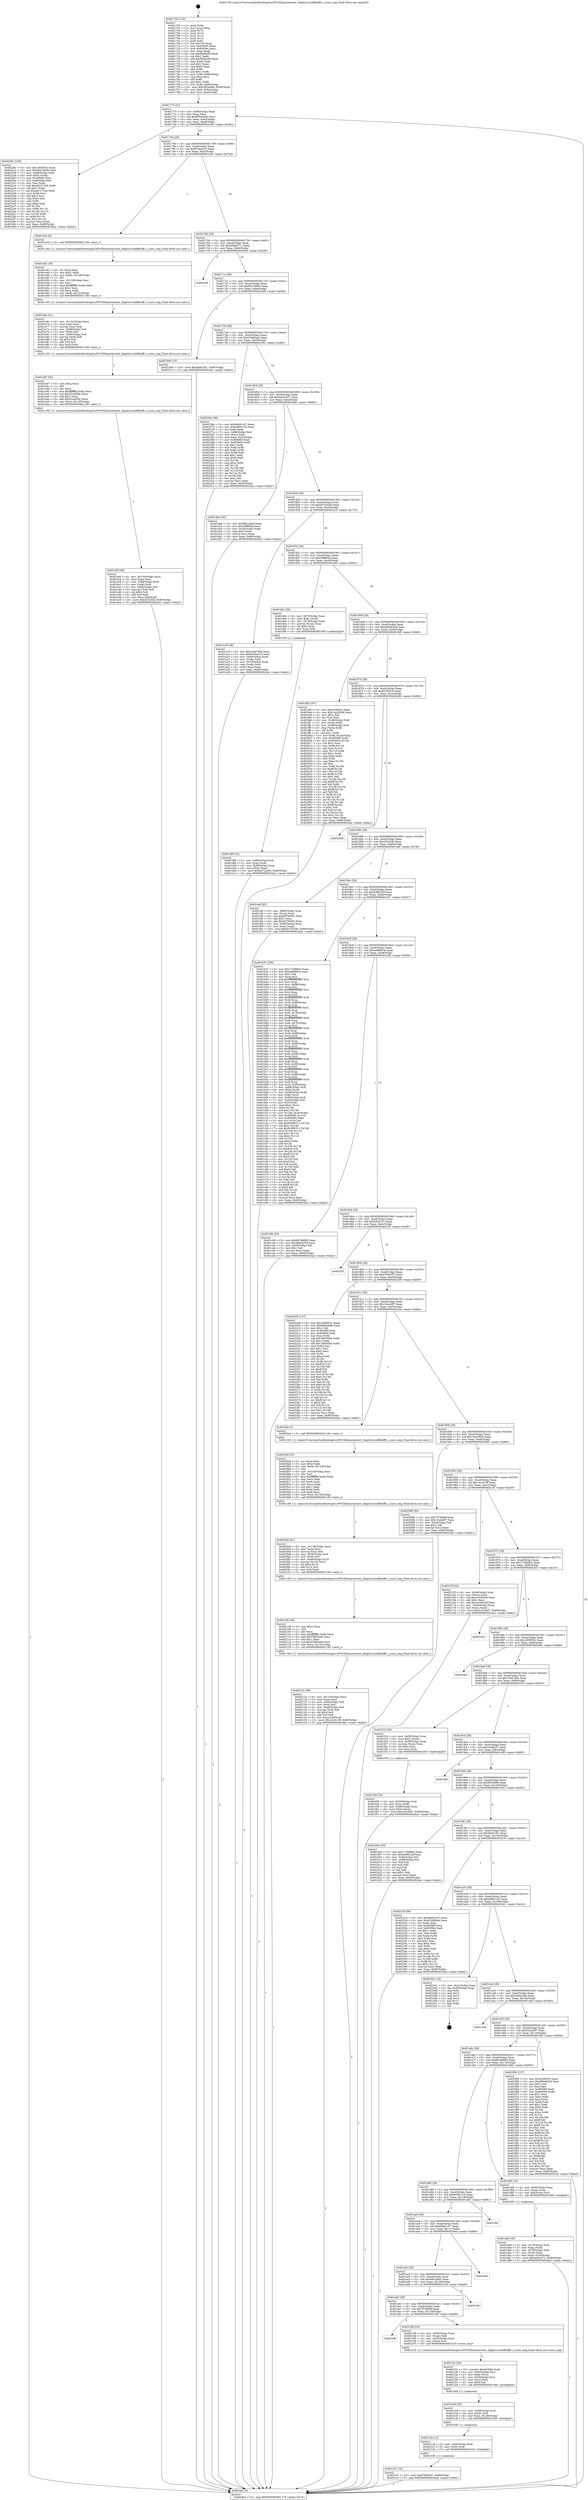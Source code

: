digraph "0x401700" {
  label = "0x401700 (/mnt/c/Users/mathe/Desktop/tcc/POCII/binaries/extr_libgit2srcxdiffxdiffi.c_score_cmp_Final-ollvm.out::main(0))"
  labelloc = "t"
  node[shape=record]

  Entry [label="",width=0.3,height=0.3,shape=circle,fillcolor=black,style=filled]
  "0x401774" [label="{
     0x401774 [32]\l
     | [instrs]\l
     &nbsp;&nbsp;0x401774 \<+6\>: mov -0x90(%rbp),%eax\l
     &nbsp;&nbsp;0x40177a \<+2\>: mov %eax,%ecx\l
     &nbsp;&nbsp;0x40177c \<+6\>: sub $0x809a5b8e,%ecx\l
     &nbsp;&nbsp;0x401782 \<+6\>: mov %eax,-0xa4(%rbp)\l
     &nbsp;&nbsp;0x401788 \<+6\>: mov %ecx,-0xa8(%rbp)\l
     &nbsp;&nbsp;0x40178e \<+6\>: je 000000000040229c \<main+0xb9c\>\l
  }"]
  "0x40229c" [label="{
     0x40229c [109]\l
     | [instrs]\l
     &nbsp;&nbsp;0x40229c \<+5\>: mov $0x185f052c,%eax\l
     &nbsp;&nbsp;0x4022a1 \<+5\>: mov $0xb0e7d406,%ecx\l
     &nbsp;&nbsp;0x4022a6 \<+7\>: mov -0x88(%rbp),%rdx\l
     &nbsp;&nbsp;0x4022ad \<+6\>: movl $0x0,(%rdx)\l
     &nbsp;&nbsp;0x4022b3 \<+7\>: mov 0x405060,%esi\l
     &nbsp;&nbsp;0x4022ba \<+7\>: mov 0x405064,%edi\l
     &nbsp;&nbsp;0x4022c1 \<+3\>: mov %esi,%r8d\l
     &nbsp;&nbsp;0x4022c4 \<+7\>: add $0xa9127236,%r8d\l
     &nbsp;&nbsp;0x4022cb \<+4\>: sub $0x1,%r8d\l
     &nbsp;&nbsp;0x4022cf \<+7\>: sub $0xa9127236,%r8d\l
     &nbsp;&nbsp;0x4022d6 \<+4\>: imul %r8d,%esi\l
     &nbsp;&nbsp;0x4022da \<+3\>: and $0x1,%esi\l
     &nbsp;&nbsp;0x4022dd \<+3\>: cmp $0x0,%esi\l
     &nbsp;&nbsp;0x4022e0 \<+4\>: sete %r9b\l
     &nbsp;&nbsp;0x4022e4 \<+3\>: cmp $0xa,%edi\l
     &nbsp;&nbsp;0x4022e7 \<+4\>: setl %r10b\l
     &nbsp;&nbsp;0x4022eb \<+3\>: mov %r9b,%r11b\l
     &nbsp;&nbsp;0x4022ee \<+3\>: and %r10b,%r11b\l
     &nbsp;&nbsp;0x4022f1 \<+3\>: xor %r10b,%r9b\l
     &nbsp;&nbsp;0x4022f4 \<+3\>: or %r9b,%r11b\l
     &nbsp;&nbsp;0x4022f7 \<+4\>: test $0x1,%r11b\l
     &nbsp;&nbsp;0x4022fb \<+3\>: cmovne %ecx,%eax\l
     &nbsp;&nbsp;0x4022fe \<+6\>: mov %eax,-0x90(%rbp)\l
     &nbsp;&nbsp;0x402304 \<+5\>: jmp 00000000004024a2 \<main+0xda2\>\l
  }"]
  "0x401794" [label="{
     0x401794 [28]\l
     | [instrs]\l
     &nbsp;&nbsp;0x401794 \<+5\>: jmp 0000000000401799 \<main+0x99\>\l
     &nbsp;&nbsp;0x401799 \<+6\>: mov -0xa4(%rbp),%eax\l
     &nbsp;&nbsp;0x40179f \<+5\>: sub $0x91bba215,%eax\l
     &nbsp;&nbsp;0x4017a4 \<+6\>: mov %eax,-0xac(%rbp)\l
     &nbsp;&nbsp;0x4017aa \<+6\>: je 0000000000401e3d \<main+0x73d\>\l
  }"]
  Exit [label="",width=0.3,height=0.3,shape=circle,fillcolor=black,style=filled,peripheries=2]
  "0x401e3d" [label="{
     0x401e3d [5]\l
     | [instrs]\l
     &nbsp;&nbsp;0x401e3d \<+5\>: call 0000000000401160 \<next_i\>\l
     | [calls]\l
     &nbsp;&nbsp;0x401160 \{1\} (/mnt/c/Users/mathe/Desktop/tcc/POCII/binaries/extr_libgit2srcxdiffxdiffi.c_score_cmp_Final-ollvm.out::next_i)\l
  }"]
  "0x4017b0" [label="{
     0x4017b0 [28]\l
     | [instrs]\l
     &nbsp;&nbsp;0x4017b0 \<+5\>: jmp 00000000004017b5 \<main+0xb5\>\l
     &nbsp;&nbsp;0x4017b5 \<+6\>: mov -0xa4(%rbp),%eax\l
     &nbsp;&nbsp;0x4017bb \<+5\>: sub $0xb08a8771,%eax\l
     &nbsp;&nbsp;0x4017c0 \<+6\>: mov %eax,-0xb0(%rbp)\l
     &nbsp;&nbsp;0x4017c6 \<+6\>: je 0000000000402428 \<main+0xd28\>\l
  }"]
  "0x4021d7" [label="{
     0x4021d7 [15]\l
     | [instrs]\l
     &nbsp;&nbsp;0x4021d7 \<+10\>: movl $0xf768c007,-0x90(%rbp)\l
     &nbsp;&nbsp;0x4021e1 \<+5\>: jmp 00000000004024a2 \<main+0xda2\>\l
  }"]
  "0x402428" [label="{
     0x402428\l
  }", style=dashed]
  "0x4017cc" [label="{
     0x4017cc [28]\l
     | [instrs]\l
     &nbsp;&nbsp;0x4017cc \<+5\>: jmp 00000000004017d1 \<main+0xd1\>\l
     &nbsp;&nbsp;0x4017d1 \<+6\>: mov -0xa4(%rbp),%eax\l
     &nbsp;&nbsp;0x4017d7 \<+5\>: sub $0xb0e7d406,%eax\l
     &nbsp;&nbsp;0x4017dc \<+6\>: mov %eax,-0xb4(%rbp)\l
     &nbsp;&nbsp;0x4017e2 \<+6\>: je 0000000000402309 \<main+0xc09\>\l
  }"]
  "0x4021cb" [label="{
     0x4021cb [12]\l
     | [instrs]\l
     &nbsp;&nbsp;0x4021cb \<+4\>: mov -0x50(%rbp),%rdi\l
     &nbsp;&nbsp;0x4021cf \<+3\>: mov (%rdi),%rdi\l
     &nbsp;&nbsp;0x4021d2 \<+5\>: call 0000000000401030 \<free@plt\>\l
     | [calls]\l
     &nbsp;&nbsp;0x401030 \{1\} (unknown)\l
  }"]
  "0x402309" [label="{
     0x402309 [15]\l
     | [instrs]\l
     &nbsp;&nbsp;0x402309 \<+10\>: movl $0x40a61f51,-0x90(%rbp)\l
     &nbsp;&nbsp;0x402313 \<+5\>: jmp 00000000004024a2 \<main+0xda2\>\l
  }"]
  "0x4017e8" [label="{
     0x4017e8 [28]\l
     | [instrs]\l
     &nbsp;&nbsp;0x4017e8 \<+5\>: jmp 00000000004017ed \<main+0xed\>\l
     &nbsp;&nbsp;0x4017ed \<+6\>: mov -0xa4(%rbp),%eax\l
     &nbsp;&nbsp;0x4017f3 \<+5\>: sub $0xb7a984ab,%eax\l
     &nbsp;&nbsp;0x4017f8 \<+6\>: mov %eax,-0xb8(%rbp)\l
     &nbsp;&nbsp;0x4017fe \<+6\>: je 000000000040236e \<main+0xc6e\>\l
  }"]
  "0x4021b9" [label="{
     0x4021b9 [18]\l
     | [instrs]\l
     &nbsp;&nbsp;0x4021b9 \<+4\>: mov -0x68(%rbp),%rdi\l
     &nbsp;&nbsp;0x4021bd \<+3\>: mov (%rdi),%rdi\l
     &nbsp;&nbsp;0x4021c0 \<+6\>: mov %eax,-0x140(%rbp)\l
     &nbsp;&nbsp;0x4021c6 \<+5\>: call 0000000000401030 \<free@plt\>\l
     | [calls]\l
     &nbsp;&nbsp;0x401030 \{1\} (unknown)\l
  }"]
  "0x40236e" [label="{
     0x40236e [99]\l
     | [instrs]\l
     &nbsp;&nbsp;0x40236e \<+5\>: mov $0x6dd41c07,%eax\l
     &nbsp;&nbsp;0x402373 \<+5\>: mov $0x44691c35,%ecx\l
     &nbsp;&nbsp;0x402378 \<+2\>: xor %edx,%edx\l
     &nbsp;&nbsp;0x40237a \<+7\>: mov -0x88(%rbp),%rsi\l
     &nbsp;&nbsp;0x402381 \<+2\>: mov (%rsi),%edi\l
     &nbsp;&nbsp;0x402383 \<+3\>: mov %edi,-0x2c(%rbp)\l
     &nbsp;&nbsp;0x402386 \<+7\>: mov 0x405060,%edi\l
     &nbsp;&nbsp;0x40238d \<+8\>: mov 0x405064,%r8d\l
     &nbsp;&nbsp;0x402395 \<+3\>: sub $0x1,%edx\l
     &nbsp;&nbsp;0x402398 \<+3\>: mov %edi,%r9d\l
     &nbsp;&nbsp;0x40239b \<+3\>: add %edx,%r9d\l
     &nbsp;&nbsp;0x40239e \<+4\>: imul %r9d,%edi\l
     &nbsp;&nbsp;0x4023a2 \<+3\>: and $0x1,%edi\l
     &nbsp;&nbsp;0x4023a5 \<+3\>: cmp $0x0,%edi\l
     &nbsp;&nbsp;0x4023a8 \<+4\>: sete %r10b\l
     &nbsp;&nbsp;0x4023ac \<+4\>: cmp $0xa,%r8d\l
     &nbsp;&nbsp;0x4023b0 \<+4\>: setl %r11b\l
     &nbsp;&nbsp;0x4023b4 \<+3\>: mov %r10b,%bl\l
     &nbsp;&nbsp;0x4023b7 \<+3\>: and %r11b,%bl\l
     &nbsp;&nbsp;0x4023ba \<+3\>: xor %r11b,%r10b\l
     &nbsp;&nbsp;0x4023bd \<+3\>: or %r10b,%bl\l
     &nbsp;&nbsp;0x4023c0 \<+3\>: test $0x1,%bl\l
     &nbsp;&nbsp;0x4023c3 \<+3\>: cmovne %ecx,%eax\l
     &nbsp;&nbsp;0x4023c6 \<+6\>: mov %eax,-0x90(%rbp)\l
     &nbsp;&nbsp;0x4023cc \<+5\>: jmp 00000000004024a2 \<main+0xda2\>\l
  }"]
  "0x401804" [label="{
     0x401804 [28]\l
     | [instrs]\l
     &nbsp;&nbsp;0x401804 \<+5\>: jmp 0000000000401809 \<main+0x109\>\l
     &nbsp;&nbsp;0x401809 \<+6\>: mov -0xa4(%rbp),%eax\l
     &nbsp;&nbsp;0x40180f \<+5\>: sub $0xba42c471,%eax\l
     &nbsp;&nbsp;0x401814 \<+6\>: mov %eax,-0xbc(%rbp)\l
     &nbsp;&nbsp;0x40181a \<+6\>: je 0000000000401dbe \<main+0x6be\>\l
  }"]
  "0x40219c" [label="{
     0x40219c [29]\l
     | [instrs]\l
     &nbsp;&nbsp;0x40219c \<+10\>: movabs $0x4030b6,%rdi\l
     &nbsp;&nbsp;0x4021a6 \<+4\>: mov -0x40(%rbp),%rsi\l
     &nbsp;&nbsp;0x4021aa \<+2\>: mov %eax,(%rsi)\l
     &nbsp;&nbsp;0x4021ac \<+4\>: mov -0x40(%rbp),%rsi\l
     &nbsp;&nbsp;0x4021b0 \<+2\>: mov (%rsi),%esi\l
     &nbsp;&nbsp;0x4021b2 \<+2\>: mov $0x0,%al\l
     &nbsp;&nbsp;0x4021b4 \<+5\>: call 0000000000401040 \<printf@plt\>\l
     | [calls]\l
     &nbsp;&nbsp;0x401040 \{1\} (unknown)\l
  }"]
  "0x401dbe" [label="{
     0x401dbe [30]\l
     | [instrs]\l
     &nbsp;&nbsp;0x401dbe \<+5\>: mov $0x6fb1dde5,%eax\l
     &nbsp;&nbsp;0x401dc3 \<+5\>: mov $0xc9f8fd4a,%ecx\l
     &nbsp;&nbsp;0x401dc8 \<+3\>: mov -0x34(%rbp),%edx\l
     &nbsp;&nbsp;0x401dcb \<+3\>: cmp $0x0,%edx\l
     &nbsp;&nbsp;0x401dce \<+3\>: cmove %ecx,%eax\l
     &nbsp;&nbsp;0x401dd1 \<+6\>: mov %eax,-0x90(%rbp)\l
     &nbsp;&nbsp;0x401dd7 \<+5\>: jmp 00000000004024a2 \<main+0xda2\>\l
  }"]
  "0x401820" [label="{
     0x401820 [28]\l
     | [instrs]\l
     &nbsp;&nbsp;0x401820 \<+5\>: jmp 0000000000401825 \<main+0x125\>\l
     &nbsp;&nbsp;0x401825 \<+6\>: mov -0xa4(%rbp),%eax\l
     &nbsp;&nbsp;0x40182b \<+5\>: sub $0xbe752e56,%eax\l
     &nbsp;&nbsp;0x401830 \<+6\>: mov %eax,-0xc0(%rbp)\l
     &nbsp;&nbsp;0x401836 \<+6\>: je 0000000000401e19 \<main+0x719\>\l
  }"]
  "0x401af8" [label="{
     0x401af8\l
  }", style=dashed]
  "0x401e19" [label="{
     0x401e19 [36]\l
     | [instrs]\l
     &nbsp;&nbsp;0x401e19 \<+5\>: mov $0x19a679ee,%eax\l
     &nbsp;&nbsp;0x401e1e \<+5\>: mov $0x91bba215,%ecx\l
     &nbsp;&nbsp;0x401e23 \<+4\>: mov -0x60(%rbp),%rdx\l
     &nbsp;&nbsp;0x401e27 \<+2\>: mov (%rdx),%esi\l
     &nbsp;&nbsp;0x401e29 \<+4\>: mov -0x70(%rbp),%rdx\l
     &nbsp;&nbsp;0x401e2d \<+2\>: cmp (%rdx),%esi\l
     &nbsp;&nbsp;0x401e2f \<+3\>: cmovl %ecx,%eax\l
     &nbsp;&nbsp;0x401e32 \<+6\>: mov %eax,-0x90(%rbp)\l
     &nbsp;&nbsp;0x401e38 \<+5\>: jmp 00000000004024a2 \<main+0xda2\>\l
  }"]
  "0x40183c" [label="{
     0x40183c [28]\l
     | [instrs]\l
     &nbsp;&nbsp;0x40183c \<+5\>: jmp 0000000000401841 \<main+0x141\>\l
     &nbsp;&nbsp;0x401841 \<+6\>: mov -0xa4(%rbp),%eax\l
     &nbsp;&nbsp;0x401847 \<+5\>: sub $0xc9f8fd4a,%eax\l
     &nbsp;&nbsp;0x40184c \<+6\>: mov %eax,-0xc4(%rbp)\l
     &nbsp;&nbsp;0x401852 \<+6\>: je 0000000000401ddc \<main+0x6dc\>\l
  }"]
  "0x402189" [label="{
     0x402189 [19]\l
     | [instrs]\l
     &nbsp;&nbsp;0x402189 \<+4\>: mov -0x68(%rbp),%rax\l
     &nbsp;&nbsp;0x40218d \<+3\>: mov (%rax),%rdi\l
     &nbsp;&nbsp;0x402190 \<+4\>: mov -0x50(%rbp),%rax\l
     &nbsp;&nbsp;0x402194 \<+3\>: mov (%rax),%rsi\l
     &nbsp;&nbsp;0x402197 \<+5\>: call 0000000000401410 \<score_cmp\>\l
     | [calls]\l
     &nbsp;&nbsp;0x401410 \{1\} (/mnt/c/Users/mathe/Desktop/tcc/POCII/binaries/extr_libgit2srcxdiffxdiffi.c_score_cmp_Final-ollvm.out::score_cmp)\l
  }"]
  "0x401ddc" [label="{
     0x401ddc [29]\l
     | [instrs]\l
     &nbsp;&nbsp;0x401ddc \<+4\>: mov -0x70(%rbp),%rax\l
     &nbsp;&nbsp;0x401de0 \<+6\>: movl $0x1,(%rax)\l
     &nbsp;&nbsp;0x401de6 \<+4\>: mov -0x70(%rbp),%rax\l
     &nbsp;&nbsp;0x401dea \<+3\>: movslq (%rax),%rax\l
     &nbsp;&nbsp;0x401ded \<+4\>: shl $0x4,%rax\l
     &nbsp;&nbsp;0x401df1 \<+3\>: mov %rax,%rdi\l
     &nbsp;&nbsp;0x401df4 \<+5\>: call 0000000000401050 \<malloc@plt\>\l
     | [calls]\l
     &nbsp;&nbsp;0x401050 \{1\} (unknown)\l
  }"]
  "0x401858" [label="{
     0x401858 [28]\l
     | [instrs]\l
     &nbsp;&nbsp;0x401858 \<+5\>: jmp 000000000040185d \<main+0x15d\>\l
     &nbsp;&nbsp;0x40185d \<+6\>: mov -0xa4(%rbp),%eax\l
     &nbsp;&nbsp;0x401863 \<+5\>: sub $0xd064625d,%eax\l
     &nbsp;&nbsp;0x401868 \<+6\>: mov %eax,-0xc8(%rbp)\l
     &nbsp;&nbsp;0x40186e \<+6\>: je 0000000000401fdf \<main+0x8df\>\l
  }"]
  "0x401adc" [label="{
     0x401adc [28]\l
     | [instrs]\l
     &nbsp;&nbsp;0x401adc \<+5\>: jmp 0000000000401ae1 \<main+0x3e1\>\l
     &nbsp;&nbsp;0x401ae1 \<+6\>: mov -0xa4(%rbp),%eax\l
     &nbsp;&nbsp;0x401ae7 \<+5\>: sub $0x7f7d66df,%eax\l
     &nbsp;&nbsp;0x401aec \<+6\>: mov %eax,-0x124(%rbp)\l
     &nbsp;&nbsp;0x401af2 \<+6\>: je 0000000000402189 \<main+0xa89\>\l
  }"]
  "0x401fdf" [label="{
     0x401fdf [167]\l
     | [instrs]\l
     &nbsp;&nbsp;0x401fdf \<+5\>: mov $0xd19f2f16,%eax\l
     &nbsp;&nbsp;0x401fe4 \<+5\>: mov $0x14a32836,%ecx\l
     &nbsp;&nbsp;0x401fe9 \<+2\>: mov $0x1,%dl\l
     &nbsp;&nbsp;0x401feb \<+2\>: xor %esi,%esi\l
     &nbsp;&nbsp;0x401fed \<+4\>: mov -0x48(%rbp),%rdi\l
     &nbsp;&nbsp;0x401ff1 \<+3\>: mov (%rdi),%r8d\l
     &nbsp;&nbsp;0x401ff4 \<+4\>: mov -0x58(%rbp),%rdi\l
     &nbsp;&nbsp;0x401ff8 \<+3\>: cmp (%rdi),%r8d\l
     &nbsp;&nbsp;0x401ffb \<+4\>: setl %r9b\l
     &nbsp;&nbsp;0x401fff \<+4\>: and $0x1,%r9b\l
     &nbsp;&nbsp;0x402003 \<+4\>: mov %r9b,-0x2d(%rbp)\l
     &nbsp;&nbsp;0x402007 \<+8\>: mov 0x405060,%r8d\l
     &nbsp;&nbsp;0x40200f \<+8\>: mov 0x405064,%r10d\l
     &nbsp;&nbsp;0x402017 \<+3\>: sub $0x1,%esi\l
     &nbsp;&nbsp;0x40201a \<+3\>: mov %r8d,%r11d\l
     &nbsp;&nbsp;0x40201d \<+3\>: add %esi,%r11d\l
     &nbsp;&nbsp;0x402020 \<+4\>: imul %r11d,%r8d\l
     &nbsp;&nbsp;0x402024 \<+4\>: and $0x1,%r8d\l
     &nbsp;&nbsp;0x402028 \<+4\>: cmp $0x0,%r8d\l
     &nbsp;&nbsp;0x40202c \<+4\>: sete %r9b\l
     &nbsp;&nbsp;0x402030 \<+4\>: cmp $0xa,%r10d\l
     &nbsp;&nbsp;0x402034 \<+3\>: setl %bl\l
     &nbsp;&nbsp;0x402037 \<+3\>: mov %r9b,%r14b\l
     &nbsp;&nbsp;0x40203a \<+4\>: xor $0xff,%r14b\l
     &nbsp;&nbsp;0x40203e \<+3\>: mov %bl,%r15b\l
     &nbsp;&nbsp;0x402041 \<+4\>: xor $0xff,%r15b\l
     &nbsp;&nbsp;0x402045 \<+3\>: xor $0x1,%dl\l
     &nbsp;&nbsp;0x402048 \<+3\>: mov %r14b,%r12b\l
     &nbsp;&nbsp;0x40204b \<+4\>: and $0xff,%r12b\l
     &nbsp;&nbsp;0x40204f \<+3\>: and %dl,%r9b\l
     &nbsp;&nbsp;0x402052 \<+3\>: mov %r15b,%r13b\l
     &nbsp;&nbsp;0x402055 \<+4\>: and $0xff,%r13b\l
     &nbsp;&nbsp;0x402059 \<+2\>: and %dl,%bl\l
     &nbsp;&nbsp;0x40205b \<+3\>: or %r9b,%r12b\l
     &nbsp;&nbsp;0x40205e \<+3\>: or %bl,%r13b\l
     &nbsp;&nbsp;0x402061 \<+3\>: xor %r13b,%r12b\l
     &nbsp;&nbsp;0x402064 \<+3\>: or %r15b,%r14b\l
     &nbsp;&nbsp;0x402067 \<+4\>: xor $0xff,%r14b\l
     &nbsp;&nbsp;0x40206b \<+3\>: or $0x1,%dl\l
     &nbsp;&nbsp;0x40206e \<+3\>: and %dl,%r14b\l
     &nbsp;&nbsp;0x402071 \<+3\>: or %r14b,%r12b\l
     &nbsp;&nbsp;0x402074 \<+4\>: test $0x1,%r12b\l
     &nbsp;&nbsp;0x402078 \<+3\>: cmovne %ecx,%eax\l
     &nbsp;&nbsp;0x40207b \<+6\>: mov %eax,-0x90(%rbp)\l
     &nbsp;&nbsp;0x402081 \<+5\>: jmp 00000000004024a2 \<main+0xda2\>\l
  }"]
  "0x401874" [label="{
     0x401874 [28]\l
     | [instrs]\l
     &nbsp;&nbsp;0x401874 \<+5\>: jmp 0000000000401879 \<main+0x179\>\l
     &nbsp;&nbsp;0x401879 \<+6\>: mov -0xa4(%rbp),%eax\l
     &nbsp;&nbsp;0x40187f \<+5\>: sub $0xd19f2f16,%eax\l
     &nbsp;&nbsp;0x401884 \<+6\>: mov %eax,-0xcc(%rbp)\l
     &nbsp;&nbsp;0x40188a \<+6\>: je 0000000000402449 \<main+0xd49\>\l
  }"]
  "0x4021e6" [label="{
     0x4021e6\l
  }", style=dashed]
  "0x402449" [label="{
     0x402449\l
  }", style=dashed]
  "0x401890" [label="{
     0x401890 [28]\l
     | [instrs]\l
     &nbsp;&nbsp;0x401890 \<+5\>: jmp 0000000000401895 \<main+0x195\>\l
     &nbsp;&nbsp;0x401895 \<+6\>: mov -0xa4(%rbp),%eax\l
     &nbsp;&nbsp;0x40189b \<+5\>: sub $0xd33cf1fd,%eax\l
     &nbsp;&nbsp;0x4018a0 \<+6\>: mov %eax,-0xd0(%rbp)\l
     &nbsp;&nbsp;0x4018a6 \<+6\>: je 0000000000401eef \<main+0x7ef\>\l
  }"]
  "0x401ac0" [label="{
     0x401ac0 [28]\l
     | [instrs]\l
     &nbsp;&nbsp;0x401ac0 \<+5\>: jmp 0000000000401ac5 \<main+0x3c5\>\l
     &nbsp;&nbsp;0x401ac5 \<+6\>: mov -0xa4(%rbp),%eax\l
     &nbsp;&nbsp;0x401acb \<+5\>: sub $0x6fb1dde5,%eax\l
     &nbsp;&nbsp;0x401ad0 \<+6\>: mov %eax,-0x120(%rbp)\l
     &nbsp;&nbsp;0x401ad6 \<+6\>: je 00000000004021e6 \<main+0xae6\>\l
  }"]
  "0x401eef" [label="{
     0x401eef [42]\l
     | [instrs]\l
     &nbsp;&nbsp;0x401eef \<+4\>: mov -0x60(%rbp),%rax\l
     &nbsp;&nbsp;0x401ef3 \<+2\>: mov (%rax),%ecx\l
     &nbsp;&nbsp;0x401ef5 \<+6\>: sub $0xa970035c,%ecx\l
     &nbsp;&nbsp;0x401efb \<+3\>: add $0x1,%ecx\l
     &nbsp;&nbsp;0x401efe \<+6\>: add $0xa970035c,%ecx\l
     &nbsp;&nbsp;0x401f04 \<+4\>: mov -0x60(%rbp),%rax\l
     &nbsp;&nbsp;0x401f08 \<+2\>: mov %ecx,(%rax)\l
     &nbsp;&nbsp;0x401f0a \<+10\>: movl $0xbe752e56,-0x90(%rbp)\l
     &nbsp;&nbsp;0x401f14 \<+5\>: jmp 00000000004024a2 \<main+0xda2\>\l
  }"]
  "0x4018ac" [label="{
     0x4018ac [28]\l
     | [instrs]\l
     &nbsp;&nbsp;0x4018ac \<+5\>: jmp 00000000004018b1 \<main+0x1b1\>\l
     &nbsp;&nbsp;0x4018b1 \<+6\>: mov -0xa4(%rbp),%eax\l
     &nbsp;&nbsp;0x4018b7 \<+5\>: sub $0xdc8923af,%eax\l
     &nbsp;&nbsp;0x4018bc \<+6\>: mov %eax,-0xd4(%rbp)\l
     &nbsp;&nbsp;0x4018c2 \<+6\>: je 0000000000401b37 \<main+0x437\>\l
  }"]
  "0x40248a" [label="{
     0x40248a\l
  }", style=dashed]
  "0x401b37" [label="{
     0x401b37 [356]\l
     | [instrs]\l
     &nbsp;&nbsp;0x401b37 \<+5\>: mov $0x173069e5,%eax\l
     &nbsp;&nbsp;0x401b3c \<+5\>: mov $0xea98887b,%ecx\l
     &nbsp;&nbsp;0x401b41 \<+2\>: mov $0x1,%dl\l
     &nbsp;&nbsp;0x401b43 \<+3\>: mov %rsp,%rsi\l
     &nbsp;&nbsp;0x401b46 \<+4\>: add $0xfffffffffffffff0,%rsi\l
     &nbsp;&nbsp;0x401b4a \<+3\>: mov %rsi,%rsp\l
     &nbsp;&nbsp;0x401b4d \<+7\>: mov %rsi,-0x88(%rbp)\l
     &nbsp;&nbsp;0x401b54 \<+3\>: mov %rsp,%rsi\l
     &nbsp;&nbsp;0x401b57 \<+4\>: add $0xfffffffffffffff0,%rsi\l
     &nbsp;&nbsp;0x401b5b \<+3\>: mov %rsi,%rsp\l
     &nbsp;&nbsp;0x401b5e \<+3\>: mov %rsp,%rdi\l
     &nbsp;&nbsp;0x401b61 \<+4\>: add $0xfffffffffffffff0,%rdi\l
     &nbsp;&nbsp;0x401b65 \<+3\>: mov %rdi,%rsp\l
     &nbsp;&nbsp;0x401b68 \<+4\>: mov %rdi,-0x80(%rbp)\l
     &nbsp;&nbsp;0x401b6c \<+3\>: mov %rsp,%rdi\l
     &nbsp;&nbsp;0x401b6f \<+4\>: add $0xfffffffffffffff0,%rdi\l
     &nbsp;&nbsp;0x401b73 \<+3\>: mov %rdi,%rsp\l
     &nbsp;&nbsp;0x401b76 \<+4\>: mov %rdi,-0x78(%rbp)\l
     &nbsp;&nbsp;0x401b7a \<+3\>: mov %rsp,%rdi\l
     &nbsp;&nbsp;0x401b7d \<+4\>: add $0xfffffffffffffff0,%rdi\l
     &nbsp;&nbsp;0x401b81 \<+3\>: mov %rdi,%rsp\l
     &nbsp;&nbsp;0x401b84 \<+4\>: mov %rdi,-0x70(%rbp)\l
     &nbsp;&nbsp;0x401b88 \<+3\>: mov %rsp,%rdi\l
     &nbsp;&nbsp;0x401b8b \<+4\>: add $0xfffffffffffffff0,%rdi\l
     &nbsp;&nbsp;0x401b8f \<+3\>: mov %rdi,%rsp\l
     &nbsp;&nbsp;0x401b92 \<+4\>: mov %rdi,-0x68(%rbp)\l
     &nbsp;&nbsp;0x401b96 \<+3\>: mov %rsp,%rdi\l
     &nbsp;&nbsp;0x401b99 \<+4\>: add $0xfffffffffffffff0,%rdi\l
     &nbsp;&nbsp;0x401b9d \<+3\>: mov %rdi,%rsp\l
     &nbsp;&nbsp;0x401ba0 \<+4\>: mov %rdi,-0x60(%rbp)\l
     &nbsp;&nbsp;0x401ba4 \<+3\>: mov %rsp,%rdi\l
     &nbsp;&nbsp;0x401ba7 \<+4\>: add $0xfffffffffffffff0,%rdi\l
     &nbsp;&nbsp;0x401bab \<+3\>: mov %rdi,%rsp\l
     &nbsp;&nbsp;0x401bae \<+4\>: mov %rdi,-0x58(%rbp)\l
     &nbsp;&nbsp;0x401bb2 \<+3\>: mov %rsp,%rdi\l
     &nbsp;&nbsp;0x401bb5 \<+4\>: add $0xfffffffffffffff0,%rdi\l
     &nbsp;&nbsp;0x401bb9 \<+3\>: mov %rdi,%rsp\l
     &nbsp;&nbsp;0x401bbc \<+4\>: mov %rdi,-0x50(%rbp)\l
     &nbsp;&nbsp;0x401bc0 \<+3\>: mov %rsp,%rdi\l
     &nbsp;&nbsp;0x401bc3 \<+4\>: add $0xfffffffffffffff0,%rdi\l
     &nbsp;&nbsp;0x401bc7 \<+3\>: mov %rdi,%rsp\l
     &nbsp;&nbsp;0x401bca \<+4\>: mov %rdi,-0x48(%rbp)\l
     &nbsp;&nbsp;0x401bce \<+3\>: mov %rsp,%rdi\l
     &nbsp;&nbsp;0x401bd1 \<+4\>: add $0xfffffffffffffff0,%rdi\l
     &nbsp;&nbsp;0x401bd5 \<+3\>: mov %rdi,%rsp\l
     &nbsp;&nbsp;0x401bd8 \<+4\>: mov %rdi,-0x40(%rbp)\l
     &nbsp;&nbsp;0x401bdc \<+7\>: mov -0x88(%rbp),%rdi\l
     &nbsp;&nbsp;0x401be3 \<+6\>: movl $0x0,(%rdi)\l
     &nbsp;&nbsp;0x401be9 \<+7\>: mov -0x94(%rbp),%r8d\l
     &nbsp;&nbsp;0x401bf0 \<+3\>: mov %r8d,(%rsi)\l
     &nbsp;&nbsp;0x401bf3 \<+4\>: mov -0x80(%rbp),%rdi\l
     &nbsp;&nbsp;0x401bf7 \<+7\>: mov -0xa0(%rbp),%r9\l
     &nbsp;&nbsp;0x401bfe \<+3\>: mov %r9,(%rdi)\l
     &nbsp;&nbsp;0x401c01 \<+3\>: cmpl $0x2,(%rsi)\l
     &nbsp;&nbsp;0x401c04 \<+4\>: setne %r10b\l
     &nbsp;&nbsp;0x401c08 \<+4\>: and $0x1,%r10b\l
     &nbsp;&nbsp;0x401c0c \<+4\>: mov %r10b,-0x35(%rbp)\l
     &nbsp;&nbsp;0x401c10 \<+8\>: mov 0x405060,%r11d\l
     &nbsp;&nbsp;0x401c18 \<+7\>: mov 0x405064,%ebx\l
     &nbsp;&nbsp;0x401c1f \<+3\>: mov %r11d,%r14d\l
     &nbsp;&nbsp;0x401c22 \<+7\>: add $0x9c060311,%r14d\l
     &nbsp;&nbsp;0x401c29 \<+4\>: sub $0x1,%r14d\l
     &nbsp;&nbsp;0x401c2d \<+7\>: sub $0x9c060311,%r14d\l
     &nbsp;&nbsp;0x401c34 \<+4\>: imul %r14d,%r11d\l
     &nbsp;&nbsp;0x401c38 \<+4\>: and $0x1,%r11d\l
     &nbsp;&nbsp;0x401c3c \<+4\>: cmp $0x0,%r11d\l
     &nbsp;&nbsp;0x401c40 \<+4\>: sete %r10b\l
     &nbsp;&nbsp;0x401c44 \<+3\>: cmp $0xa,%ebx\l
     &nbsp;&nbsp;0x401c47 \<+4\>: setl %r15b\l
     &nbsp;&nbsp;0x401c4b \<+3\>: mov %r10b,%r12b\l
     &nbsp;&nbsp;0x401c4e \<+4\>: xor $0xff,%r12b\l
     &nbsp;&nbsp;0x401c52 \<+3\>: mov %r15b,%r13b\l
     &nbsp;&nbsp;0x401c55 \<+4\>: xor $0xff,%r13b\l
     &nbsp;&nbsp;0x401c59 \<+3\>: xor $0x0,%dl\l
     &nbsp;&nbsp;0x401c5c \<+3\>: mov %r12b,%sil\l
     &nbsp;&nbsp;0x401c5f \<+4\>: and $0x0,%sil\l
     &nbsp;&nbsp;0x401c63 \<+3\>: and %dl,%r10b\l
     &nbsp;&nbsp;0x401c66 \<+3\>: mov %r13b,%dil\l
     &nbsp;&nbsp;0x401c69 \<+4\>: and $0x0,%dil\l
     &nbsp;&nbsp;0x401c6d \<+3\>: and %dl,%r15b\l
     &nbsp;&nbsp;0x401c70 \<+3\>: or %r10b,%sil\l
     &nbsp;&nbsp;0x401c73 \<+3\>: or %r15b,%dil\l
     &nbsp;&nbsp;0x401c76 \<+3\>: xor %dil,%sil\l
     &nbsp;&nbsp;0x401c79 \<+3\>: or %r13b,%r12b\l
     &nbsp;&nbsp;0x401c7c \<+4\>: xor $0xff,%r12b\l
     &nbsp;&nbsp;0x401c80 \<+3\>: or $0x0,%dl\l
     &nbsp;&nbsp;0x401c83 \<+3\>: and %dl,%r12b\l
     &nbsp;&nbsp;0x401c86 \<+3\>: or %r12b,%sil\l
     &nbsp;&nbsp;0x401c89 \<+4\>: test $0x1,%sil\l
     &nbsp;&nbsp;0x401c8d \<+3\>: cmovne %ecx,%eax\l
     &nbsp;&nbsp;0x401c90 \<+6\>: mov %eax,-0x90(%rbp)\l
     &nbsp;&nbsp;0x401c96 \<+5\>: jmp 00000000004024a2 \<main+0xda2\>\l
  }"]
  "0x4018c8" [label="{
     0x4018c8 [28]\l
     | [instrs]\l
     &nbsp;&nbsp;0x4018c8 \<+5\>: jmp 00000000004018cd \<main+0x1cd\>\l
     &nbsp;&nbsp;0x4018cd \<+6\>: mov -0xa4(%rbp),%eax\l
     &nbsp;&nbsp;0x4018d3 \<+5\>: sub $0xea98887b,%eax\l
     &nbsp;&nbsp;0x4018d8 \<+6\>: mov %eax,-0xd8(%rbp)\l
     &nbsp;&nbsp;0x4018de \<+6\>: je 0000000000401c9b \<main+0x59b\>\l
  }"]
  "0x401aa4" [label="{
     0x401aa4 [28]\l
     | [instrs]\l
     &nbsp;&nbsp;0x401aa4 \<+5\>: jmp 0000000000401aa9 \<main+0x3a9\>\l
     &nbsp;&nbsp;0x401aa9 \<+6\>: mov -0xa4(%rbp),%eax\l
     &nbsp;&nbsp;0x401aaf \<+5\>: sub $0x6dd41c07,%eax\l
     &nbsp;&nbsp;0x401ab4 \<+6\>: mov %eax,-0x11c(%rbp)\l
     &nbsp;&nbsp;0x401aba \<+6\>: je 000000000040248a \<main+0xd8a\>\l
  }"]
  "0x401c9b" [label="{
     0x401c9b [30]\l
     | [instrs]\l
     &nbsp;&nbsp;0x401c9b \<+5\>: mov $0x687dd600,%eax\l
     &nbsp;&nbsp;0x401ca0 \<+5\>: mov $0x4b92a25d,%ecx\l
     &nbsp;&nbsp;0x401ca5 \<+3\>: mov -0x35(%rbp),%dl\l
     &nbsp;&nbsp;0x401ca8 \<+3\>: test $0x1,%dl\l
     &nbsp;&nbsp;0x401cab \<+3\>: cmovne %ecx,%eax\l
     &nbsp;&nbsp;0x401cae \<+6\>: mov %eax,-0x90(%rbp)\l
     &nbsp;&nbsp;0x401cb4 \<+5\>: jmp 00000000004024a2 \<main+0xda2\>\l
  }"]
  "0x4018e4" [label="{
     0x4018e4 [28]\l
     | [instrs]\l
     &nbsp;&nbsp;0x4018e4 \<+5\>: jmp 00000000004018e9 \<main+0x1e9\>\l
     &nbsp;&nbsp;0x4018e9 \<+6\>: mov -0xa4(%rbp),%eax\l
     &nbsp;&nbsp;0x4018ef \<+5\>: sub $0xf282e37c,%eax\l
     &nbsp;&nbsp;0x4018f4 \<+6\>: mov %eax,-0xdc(%rbp)\l
     &nbsp;&nbsp;0x4018fa \<+6\>: je 00000000004021f5 \<main+0xaf5\>\l
  }"]
  "0x401d81" [label="{
     0x401d81\l
  }", style=dashed]
  "0x4021f5" [label="{
     0x4021f5\l
  }", style=dashed]
  "0x401900" [label="{
     0x401900 [28]\l
     | [instrs]\l
     &nbsp;&nbsp;0x401900 \<+5\>: jmp 0000000000401905 \<main+0x205\>\l
     &nbsp;&nbsp;0x401905 \<+6\>: mov -0xa4(%rbp),%eax\l
     &nbsp;&nbsp;0x40190b \<+5\>: sub $0xf768c007,%eax\l
     &nbsp;&nbsp;0x401910 \<+6\>: mov %eax,-0xe0(%rbp)\l
     &nbsp;&nbsp;0x401916 \<+6\>: je 0000000000402209 \<main+0xb09\>\l
  }"]
  "0x40212e" [label="{
     0x40212e [49]\l
     | [instrs]\l
     &nbsp;&nbsp;0x40212e \<+6\>: mov -0x13c(%rbp),%ecx\l
     &nbsp;&nbsp;0x402134 \<+3\>: imul %eax,%ecx\l
     &nbsp;&nbsp;0x402137 \<+4\>: mov -0x50(%rbp),%r8\l
     &nbsp;&nbsp;0x40213b \<+3\>: mov (%r8),%r8\l
     &nbsp;&nbsp;0x40213e \<+4\>: mov -0x48(%rbp),%r9\l
     &nbsp;&nbsp;0x402142 \<+3\>: movslq (%r9),%r9\l
     &nbsp;&nbsp;0x402145 \<+4\>: shl $0x4,%r9\l
     &nbsp;&nbsp;0x402149 \<+3\>: add %r9,%r8\l
     &nbsp;&nbsp;0x40214c \<+4\>: mov %ecx,0x8(%r8)\l
     &nbsp;&nbsp;0x402150 \<+10\>: movl $0x14c3c19f,-0x90(%rbp)\l
     &nbsp;&nbsp;0x40215a \<+5\>: jmp 00000000004024a2 \<main+0xda2\>\l
  }"]
  "0x402209" [label="{
     0x402209 [147]\l
     | [instrs]\l
     &nbsp;&nbsp;0x402209 \<+5\>: mov $0x185f052c,%eax\l
     &nbsp;&nbsp;0x40220e \<+5\>: mov $0x809a5b8e,%ecx\l
     &nbsp;&nbsp;0x402213 \<+2\>: mov $0x1,%dl\l
     &nbsp;&nbsp;0x402215 \<+7\>: mov 0x405060,%esi\l
     &nbsp;&nbsp;0x40221c \<+7\>: mov 0x405064,%edi\l
     &nbsp;&nbsp;0x402223 \<+3\>: mov %esi,%r8d\l
     &nbsp;&nbsp;0x402226 \<+7\>: sub $0x1f60059d,%r8d\l
     &nbsp;&nbsp;0x40222d \<+4\>: sub $0x1,%r8d\l
     &nbsp;&nbsp;0x402231 \<+7\>: add $0x1f60059d,%r8d\l
     &nbsp;&nbsp;0x402238 \<+4\>: imul %r8d,%esi\l
     &nbsp;&nbsp;0x40223c \<+3\>: and $0x1,%esi\l
     &nbsp;&nbsp;0x40223f \<+3\>: cmp $0x0,%esi\l
     &nbsp;&nbsp;0x402242 \<+4\>: sete %r9b\l
     &nbsp;&nbsp;0x402246 \<+3\>: cmp $0xa,%edi\l
     &nbsp;&nbsp;0x402249 \<+4\>: setl %r10b\l
     &nbsp;&nbsp;0x40224d \<+3\>: mov %r9b,%r11b\l
     &nbsp;&nbsp;0x402250 \<+4\>: xor $0xff,%r11b\l
     &nbsp;&nbsp;0x402254 \<+3\>: mov %r10b,%bl\l
     &nbsp;&nbsp;0x402257 \<+3\>: xor $0xff,%bl\l
     &nbsp;&nbsp;0x40225a \<+3\>: xor $0x0,%dl\l
     &nbsp;&nbsp;0x40225d \<+3\>: mov %r11b,%r14b\l
     &nbsp;&nbsp;0x402260 \<+4\>: and $0x0,%r14b\l
     &nbsp;&nbsp;0x402264 \<+3\>: and %dl,%r9b\l
     &nbsp;&nbsp;0x402267 \<+3\>: mov %bl,%r15b\l
     &nbsp;&nbsp;0x40226a \<+4\>: and $0x0,%r15b\l
     &nbsp;&nbsp;0x40226e \<+3\>: and %dl,%r10b\l
     &nbsp;&nbsp;0x402271 \<+3\>: or %r9b,%r14b\l
     &nbsp;&nbsp;0x402274 \<+3\>: or %r10b,%r15b\l
     &nbsp;&nbsp;0x402277 \<+3\>: xor %r15b,%r14b\l
     &nbsp;&nbsp;0x40227a \<+3\>: or %bl,%r11b\l
     &nbsp;&nbsp;0x40227d \<+4\>: xor $0xff,%r11b\l
     &nbsp;&nbsp;0x402281 \<+3\>: or $0x0,%dl\l
     &nbsp;&nbsp;0x402284 \<+3\>: and %dl,%r11b\l
     &nbsp;&nbsp;0x402287 \<+3\>: or %r11b,%r14b\l
     &nbsp;&nbsp;0x40228a \<+4\>: test $0x1,%r14b\l
     &nbsp;&nbsp;0x40228e \<+3\>: cmovne %ecx,%eax\l
     &nbsp;&nbsp;0x402291 \<+6\>: mov %eax,-0x90(%rbp)\l
     &nbsp;&nbsp;0x402297 \<+5\>: jmp 00000000004024a2 \<main+0xda2\>\l
  }"]
  "0x40191c" [label="{
     0x40191c [28]\l
     | [instrs]\l
     &nbsp;&nbsp;0x40191c \<+5\>: jmp 0000000000401921 \<main+0x221\>\l
     &nbsp;&nbsp;0x401921 \<+6\>: mov -0xa4(%rbp),%eax\l
     &nbsp;&nbsp;0x401927 \<+5\>: sub $0x10ce40f7,%eax\l
     &nbsp;&nbsp;0x40192c \<+6\>: mov %eax,-0xe4(%rbp)\l
     &nbsp;&nbsp;0x401932 \<+6\>: je 00000000004020a4 \<main+0x9a4\>\l
  }"]
  "0x402106" [label="{
     0x402106 [40]\l
     | [instrs]\l
     &nbsp;&nbsp;0x402106 \<+5\>: mov $0x2,%ecx\l
     &nbsp;&nbsp;0x40210b \<+1\>: cltd\l
     &nbsp;&nbsp;0x40210c \<+2\>: idiv %ecx\l
     &nbsp;&nbsp;0x40210e \<+6\>: imul $0xfffffffe,%edx,%ecx\l
     &nbsp;&nbsp;0x402114 \<+6\>: add $0x53605a46,%ecx\l
     &nbsp;&nbsp;0x40211a \<+3\>: add $0x1,%ecx\l
     &nbsp;&nbsp;0x40211d \<+6\>: sub $0x53605a46,%ecx\l
     &nbsp;&nbsp;0x402123 \<+6\>: mov %ecx,-0x13c(%rbp)\l
     &nbsp;&nbsp;0x402129 \<+5\>: call 0000000000401160 \<next_i\>\l
     | [calls]\l
     &nbsp;&nbsp;0x401160 \{1\} (/mnt/c/Users/mathe/Desktop/tcc/POCII/binaries/extr_libgit2srcxdiffxdiffi.c_score_cmp_Final-ollvm.out::next_i)\l
  }"]
  "0x4020a4" [label="{
     0x4020a4 [5]\l
     | [instrs]\l
     &nbsp;&nbsp;0x4020a4 \<+5\>: call 0000000000401160 \<next_i\>\l
     | [calls]\l
     &nbsp;&nbsp;0x401160 \{1\} (/mnt/c/Users/mathe/Desktop/tcc/POCII/binaries/extr_libgit2srcxdiffxdiffi.c_score_cmp_Final-ollvm.out::next_i)\l
  }"]
  "0x401938" [label="{
     0x401938 [28]\l
     | [instrs]\l
     &nbsp;&nbsp;0x401938 \<+5\>: jmp 000000000040193d \<main+0x23d\>\l
     &nbsp;&nbsp;0x40193d \<+6\>: mov -0xa4(%rbp),%eax\l
     &nbsp;&nbsp;0x401943 \<+5\>: sub $0x14a32836,%eax\l
     &nbsp;&nbsp;0x401948 \<+6\>: mov %eax,-0xe8(%rbp)\l
     &nbsp;&nbsp;0x40194e \<+6\>: je 0000000000402086 \<main+0x986\>\l
  }"]
  "0x4020dd" [label="{
     0x4020dd [41]\l
     | [instrs]\l
     &nbsp;&nbsp;0x4020dd \<+6\>: mov -0x138(%rbp),%ecx\l
     &nbsp;&nbsp;0x4020e3 \<+3\>: imul %eax,%ecx\l
     &nbsp;&nbsp;0x4020e6 \<+3\>: movslq %ecx,%r8\l
     &nbsp;&nbsp;0x4020e9 \<+4\>: mov -0x50(%rbp),%r9\l
     &nbsp;&nbsp;0x4020ed \<+3\>: mov (%r9),%r9\l
     &nbsp;&nbsp;0x4020f0 \<+4\>: mov -0x48(%rbp),%r10\l
     &nbsp;&nbsp;0x4020f4 \<+3\>: movslq (%r10),%r10\l
     &nbsp;&nbsp;0x4020f7 \<+4\>: shl $0x4,%r10\l
     &nbsp;&nbsp;0x4020fb \<+3\>: add %r10,%r9\l
     &nbsp;&nbsp;0x4020fe \<+3\>: mov %r8,(%r9)\l
     &nbsp;&nbsp;0x402101 \<+5\>: call 0000000000401160 \<next_i\>\l
     | [calls]\l
     &nbsp;&nbsp;0x401160 \{1\} (/mnt/c/Users/mathe/Desktop/tcc/POCII/binaries/extr_libgit2srcxdiffxdiffi.c_score_cmp_Final-ollvm.out::next_i)\l
  }"]
  "0x402086" [label="{
     0x402086 [30]\l
     | [instrs]\l
     &nbsp;&nbsp;0x402086 \<+5\>: mov $0x7f7d66df,%eax\l
     &nbsp;&nbsp;0x40208b \<+5\>: mov $0x10ce40f7,%ecx\l
     &nbsp;&nbsp;0x402090 \<+3\>: mov -0x2d(%rbp),%dl\l
     &nbsp;&nbsp;0x402093 \<+3\>: test $0x1,%dl\l
     &nbsp;&nbsp;0x402096 \<+3\>: cmovne %ecx,%eax\l
     &nbsp;&nbsp;0x402099 \<+6\>: mov %eax,-0x90(%rbp)\l
     &nbsp;&nbsp;0x40209f \<+5\>: jmp 00000000004024a2 \<main+0xda2\>\l
  }"]
  "0x401954" [label="{
     0x401954 [28]\l
     | [instrs]\l
     &nbsp;&nbsp;0x401954 \<+5\>: jmp 0000000000401959 \<main+0x259\>\l
     &nbsp;&nbsp;0x401959 \<+6\>: mov -0xa4(%rbp),%eax\l
     &nbsp;&nbsp;0x40195f \<+5\>: sub $0x14c3c19f,%eax\l
     &nbsp;&nbsp;0x401964 \<+6\>: mov %eax,-0xec(%rbp)\l
     &nbsp;&nbsp;0x40196a \<+6\>: je 000000000040215f \<main+0xa5f\>\l
  }"]
  "0x4020a9" [label="{
     0x4020a9 [52]\l
     | [instrs]\l
     &nbsp;&nbsp;0x4020a9 \<+2\>: xor %ecx,%ecx\l
     &nbsp;&nbsp;0x4020ab \<+5\>: mov $0x2,%edx\l
     &nbsp;&nbsp;0x4020b0 \<+6\>: mov %edx,-0x134(%rbp)\l
     &nbsp;&nbsp;0x4020b6 \<+1\>: cltd\l
     &nbsp;&nbsp;0x4020b7 \<+6\>: mov -0x134(%rbp),%esi\l
     &nbsp;&nbsp;0x4020bd \<+2\>: idiv %esi\l
     &nbsp;&nbsp;0x4020bf \<+6\>: imul $0xfffffffe,%edx,%edx\l
     &nbsp;&nbsp;0x4020c5 \<+2\>: mov %ecx,%edi\l
     &nbsp;&nbsp;0x4020c7 \<+2\>: sub %edx,%edi\l
     &nbsp;&nbsp;0x4020c9 \<+2\>: mov %ecx,%edx\l
     &nbsp;&nbsp;0x4020cb \<+3\>: sub $0x1,%edx\l
     &nbsp;&nbsp;0x4020ce \<+2\>: add %edx,%edi\l
     &nbsp;&nbsp;0x4020d0 \<+2\>: sub %edi,%ecx\l
     &nbsp;&nbsp;0x4020d2 \<+6\>: mov %ecx,-0x138(%rbp)\l
     &nbsp;&nbsp;0x4020d8 \<+5\>: call 0000000000401160 \<next_i\>\l
     | [calls]\l
     &nbsp;&nbsp;0x401160 \{1\} (/mnt/c/Users/mathe/Desktop/tcc/POCII/binaries/extr_libgit2srcxdiffxdiffi.c_score_cmp_Final-ollvm.out::next_i)\l
  }"]
  "0x40215f" [label="{
     0x40215f [42]\l
     | [instrs]\l
     &nbsp;&nbsp;0x40215f \<+4\>: mov -0x48(%rbp),%rax\l
     &nbsp;&nbsp;0x402163 \<+2\>: mov (%rax),%ecx\l
     &nbsp;&nbsp;0x402165 \<+6\>: sub $0xce356238,%ecx\l
     &nbsp;&nbsp;0x40216b \<+3\>: add $0x1,%ecx\l
     &nbsp;&nbsp;0x40216e \<+6\>: add $0xce356238,%ecx\l
     &nbsp;&nbsp;0x402174 \<+4\>: mov -0x48(%rbp),%rax\l
     &nbsp;&nbsp;0x402178 \<+2\>: mov %ecx,(%rax)\l
     &nbsp;&nbsp;0x40217a \<+10\>: movl $0x523cd5f7,-0x90(%rbp)\l
     &nbsp;&nbsp;0x402184 \<+5\>: jmp 00000000004024a2 \<main+0xda2\>\l
  }"]
  "0x401970" [label="{
     0x401970 [28]\l
     | [instrs]\l
     &nbsp;&nbsp;0x401970 \<+5\>: jmp 0000000000401975 \<main+0x275\>\l
     &nbsp;&nbsp;0x401975 \<+6\>: mov -0xa4(%rbp),%eax\l
     &nbsp;&nbsp;0x40197b \<+5\>: sub $0x173069e5,%eax\l
     &nbsp;&nbsp;0x401980 \<+6\>: mov %eax,-0xf0(%rbp)\l
     &nbsp;&nbsp;0x401986 \<+6\>: je 00000000004023e3 \<main+0xce3\>\l
  }"]
  "0x401f36" [label="{
     0x401f36 [32]\l
     | [instrs]\l
     &nbsp;&nbsp;0x401f36 \<+4\>: mov -0x50(%rbp),%rdi\l
     &nbsp;&nbsp;0x401f3a \<+3\>: mov %rax,(%rdi)\l
     &nbsp;&nbsp;0x401f3d \<+4\>: mov -0x48(%rbp),%rax\l
     &nbsp;&nbsp;0x401f41 \<+6\>: movl $0x0,(%rax)\l
     &nbsp;&nbsp;0x401f47 \<+10\>: movl $0x523cd5f7,-0x90(%rbp)\l
     &nbsp;&nbsp;0x401f51 \<+5\>: jmp 00000000004024a2 \<main+0xda2\>\l
  }"]
  "0x4023e3" [label="{
     0x4023e3\l
  }", style=dashed]
  "0x40198c" [label="{
     0x40198c [28]\l
     | [instrs]\l
     &nbsp;&nbsp;0x40198c \<+5\>: jmp 0000000000401991 \<main+0x291\>\l
     &nbsp;&nbsp;0x401991 \<+6\>: mov -0xa4(%rbp),%eax\l
     &nbsp;&nbsp;0x401997 \<+5\>: sub $0x185f052c,%eax\l
     &nbsp;&nbsp;0x40199c \<+6\>: mov %eax,-0xf4(%rbp)\l
     &nbsp;&nbsp;0x4019a2 \<+6\>: je 000000000040246e \<main+0xd6e\>\l
  }"]
  "0x401ebf" [label="{
     0x401ebf [48]\l
     | [instrs]\l
     &nbsp;&nbsp;0x401ebf \<+6\>: mov -0x130(%rbp),%ecx\l
     &nbsp;&nbsp;0x401ec5 \<+3\>: imul %eax,%ecx\l
     &nbsp;&nbsp;0x401ec8 \<+4\>: mov -0x68(%rbp),%rdi\l
     &nbsp;&nbsp;0x401ecc \<+3\>: mov (%rdi),%rdi\l
     &nbsp;&nbsp;0x401ecf \<+4\>: mov -0x60(%rbp),%r8\l
     &nbsp;&nbsp;0x401ed3 \<+3\>: movslq (%r8),%r8\l
     &nbsp;&nbsp;0x401ed6 \<+4\>: shl $0x4,%r8\l
     &nbsp;&nbsp;0x401eda \<+3\>: add %r8,%rdi\l
     &nbsp;&nbsp;0x401edd \<+3\>: mov %ecx,0x8(%rdi)\l
     &nbsp;&nbsp;0x401ee0 \<+10\>: movl $0xd33cf1fd,-0x90(%rbp)\l
     &nbsp;&nbsp;0x401eea \<+5\>: jmp 00000000004024a2 \<main+0xda2\>\l
  }"]
  "0x40246e" [label="{
     0x40246e\l
  }", style=dashed]
  "0x4019a8" [label="{
     0x4019a8 [28]\l
     | [instrs]\l
     &nbsp;&nbsp;0x4019a8 \<+5\>: jmp 00000000004019ad \<main+0x2ad\>\l
     &nbsp;&nbsp;0x4019ad \<+6\>: mov -0xa4(%rbp),%eax\l
     &nbsp;&nbsp;0x4019b3 \<+5\>: sub $0x19a679ee,%eax\l
     &nbsp;&nbsp;0x4019b8 \<+6\>: mov %eax,-0xf8(%rbp)\l
     &nbsp;&nbsp;0x4019be \<+6\>: je 0000000000401f19 \<main+0x819\>\l
  }"]
  "0x401e97" [label="{
     0x401e97 [40]\l
     | [instrs]\l
     &nbsp;&nbsp;0x401e97 \<+5\>: mov $0x2,%ecx\l
     &nbsp;&nbsp;0x401e9c \<+1\>: cltd\l
     &nbsp;&nbsp;0x401e9d \<+2\>: idiv %ecx\l
     &nbsp;&nbsp;0x401e9f \<+6\>: imul $0xfffffffe,%edx,%ecx\l
     &nbsp;&nbsp;0x401ea5 \<+6\>: sub $0x52ca059c,%ecx\l
     &nbsp;&nbsp;0x401eab \<+3\>: add $0x1,%ecx\l
     &nbsp;&nbsp;0x401eae \<+6\>: add $0x52ca059c,%ecx\l
     &nbsp;&nbsp;0x401eb4 \<+6\>: mov %ecx,-0x130(%rbp)\l
     &nbsp;&nbsp;0x401eba \<+5\>: call 0000000000401160 \<next_i\>\l
     | [calls]\l
     &nbsp;&nbsp;0x401160 \{1\} (/mnt/c/Users/mathe/Desktop/tcc/POCII/binaries/extr_libgit2srcxdiffxdiffi.c_score_cmp_Final-ollvm.out::next_i)\l
  }"]
  "0x401f19" [label="{
     0x401f19 [29]\l
     | [instrs]\l
     &nbsp;&nbsp;0x401f19 \<+4\>: mov -0x58(%rbp),%rax\l
     &nbsp;&nbsp;0x401f1d \<+6\>: movl $0x1,(%rax)\l
     &nbsp;&nbsp;0x401f23 \<+4\>: mov -0x58(%rbp),%rax\l
     &nbsp;&nbsp;0x401f27 \<+3\>: movslq (%rax),%rax\l
     &nbsp;&nbsp;0x401f2a \<+4\>: shl $0x4,%rax\l
     &nbsp;&nbsp;0x401f2e \<+3\>: mov %rax,%rdi\l
     &nbsp;&nbsp;0x401f31 \<+5\>: call 0000000000401050 \<malloc@plt\>\l
     | [calls]\l
     &nbsp;&nbsp;0x401050 \{1\} (unknown)\l
  }"]
  "0x4019c4" [label="{
     0x4019c4 [28]\l
     | [instrs]\l
     &nbsp;&nbsp;0x4019c4 \<+5\>: jmp 00000000004019c9 \<main+0x2c9\>\l
     &nbsp;&nbsp;0x4019c9 \<+6\>: mov -0xa4(%rbp),%eax\l
     &nbsp;&nbsp;0x4019cf \<+5\>: sub $0x2c448237,%eax\l
     &nbsp;&nbsp;0x4019d4 \<+6\>: mov %eax,-0xfc(%rbp)\l
     &nbsp;&nbsp;0x4019da \<+6\>: je 0000000000401d0f \<main+0x60f\>\l
  }"]
  "0x401e6e" [label="{
     0x401e6e [41]\l
     | [instrs]\l
     &nbsp;&nbsp;0x401e6e \<+6\>: mov -0x12c(%rbp),%ecx\l
     &nbsp;&nbsp;0x401e74 \<+3\>: imul %eax,%ecx\l
     &nbsp;&nbsp;0x401e77 \<+3\>: movslq %ecx,%rdi\l
     &nbsp;&nbsp;0x401e7a \<+4\>: mov -0x68(%rbp),%r8\l
     &nbsp;&nbsp;0x401e7e \<+3\>: mov (%r8),%r8\l
     &nbsp;&nbsp;0x401e81 \<+4\>: mov -0x60(%rbp),%r9\l
     &nbsp;&nbsp;0x401e85 \<+3\>: movslq (%r9),%r9\l
     &nbsp;&nbsp;0x401e88 \<+4\>: shl $0x4,%r9\l
     &nbsp;&nbsp;0x401e8c \<+3\>: add %r9,%r8\l
     &nbsp;&nbsp;0x401e8f \<+3\>: mov %rdi,(%r8)\l
     &nbsp;&nbsp;0x401e92 \<+5\>: call 0000000000401160 \<next_i\>\l
     | [calls]\l
     &nbsp;&nbsp;0x401160 \{1\} (/mnt/c/Users/mathe/Desktop/tcc/POCII/binaries/extr_libgit2srcxdiffxdiffi.c_score_cmp_Final-ollvm.out::next_i)\l
  }"]
  "0x401d0f" [label="{
     0x401d0f\l
  }", style=dashed]
  "0x4019e0" [label="{
     0x4019e0 [28]\l
     | [instrs]\l
     &nbsp;&nbsp;0x4019e0 \<+5\>: jmp 00000000004019e5 \<main+0x2e5\>\l
     &nbsp;&nbsp;0x4019e5 \<+6\>: mov -0xa4(%rbp),%eax\l
     &nbsp;&nbsp;0x4019eb \<+5\>: sub $0x3f53e09e,%eax\l
     &nbsp;&nbsp;0x4019f0 \<+6\>: mov %eax,-0x100(%rbp)\l
     &nbsp;&nbsp;0x4019f6 \<+6\>: je 0000000000401b02 \<main+0x402\>\l
  }"]
  "0x401e42" [label="{
     0x401e42 [44]\l
     | [instrs]\l
     &nbsp;&nbsp;0x401e42 \<+2\>: xor %ecx,%ecx\l
     &nbsp;&nbsp;0x401e44 \<+5\>: mov $0x2,%edx\l
     &nbsp;&nbsp;0x401e49 \<+6\>: mov %edx,-0x128(%rbp)\l
     &nbsp;&nbsp;0x401e4f \<+1\>: cltd\l
     &nbsp;&nbsp;0x401e50 \<+6\>: mov -0x128(%rbp),%esi\l
     &nbsp;&nbsp;0x401e56 \<+2\>: idiv %esi\l
     &nbsp;&nbsp;0x401e58 \<+6\>: imul $0xfffffffe,%edx,%edx\l
     &nbsp;&nbsp;0x401e5e \<+3\>: sub $0x1,%ecx\l
     &nbsp;&nbsp;0x401e61 \<+2\>: sub %ecx,%edx\l
     &nbsp;&nbsp;0x401e63 \<+6\>: mov %edx,-0x12c(%rbp)\l
     &nbsp;&nbsp;0x401e69 \<+5\>: call 0000000000401160 \<next_i\>\l
     | [calls]\l
     &nbsp;&nbsp;0x401160 \{1\} (/mnt/c/Users/mathe/Desktop/tcc/POCII/binaries/extr_libgit2srcxdiffxdiffi.c_score_cmp_Final-ollvm.out::next_i)\l
  }"]
  "0x401b02" [label="{
     0x401b02 [53]\l
     | [instrs]\l
     &nbsp;&nbsp;0x401b02 \<+5\>: mov $0x173069e5,%eax\l
     &nbsp;&nbsp;0x401b07 \<+5\>: mov $0xdc8923af,%ecx\l
     &nbsp;&nbsp;0x401b0c \<+6\>: mov -0x8a(%rbp),%dl\l
     &nbsp;&nbsp;0x401b12 \<+7\>: mov -0x89(%rbp),%sil\l
     &nbsp;&nbsp;0x401b19 \<+3\>: mov %dl,%dil\l
     &nbsp;&nbsp;0x401b1c \<+3\>: and %sil,%dil\l
     &nbsp;&nbsp;0x401b1f \<+3\>: xor %sil,%dl\l
     &nbsp;&nbsp;0x401b22 \<+3\>: or %dl,%dil\l
     &nbsp;&nbsp;0x401b25 \<+4\>: test $0x1,%dil\l
     &nbsp;&nbsp;0x401b29 \<+3\>: cmovne %ecx,%eax\l
     &nbsp;&nbsp;0x401b2c \<+6\>: mov %eax,-0x90(%rbp)\l
     &nbsp;&nbsp;0x401b32 \<+5\>: jmp 00000000004024a2 \<main+0xda2\>\l
  }"]
  "0x4019fc" [label="{
     0x4019fc [28]\l
     | [instrs]\l
     &nbsp;&nbsp;0x4019fc \<+5\>: jmp 0000000000401a01 \<main+0x301\>\l
     &nbsp;&nbsp;0x401a01 \<+6\>: mov -0xa4(%rbp),%eax\l
     &nbsp;&nbsp;0x401a07 \<+5\>: sub $0x40a61f51,%eax\l
     &nbsp;&nbsp;0x401a0c \<+6\>: mov %eax,-0x104(%rbp)\l
     &nbsp;&nbsp;0x401a12 \<+6\>: je 0000000000402318 \<main+0xc18\>\l
  }"]
  "0x4024a2" [label="{
     0x4024a2 [5]\l
     | [instrs]\l
     &nbsp;&nbsp;0x4024a2 \<+5\>: jmp 0000000000401774 \<main+0x74\>\l
  }"]
  "0x401700" [label="{
     0x401700 [116]\l
     | [instrs]\l
     &nbsp;&nbsp;0x401700 \<+1\>: push %rbp\l
     &nbsp;&nbsp;0x401701 \<+3\>: mov %rsp,%rbp\l
     &nbsp;&nbsp;0x401704 \<+2\>: push %r15\l
     &nbsp;&nbsp;0x401706 \<+2\>: push %r14\l
     &nbsp;&nbsp;0x401708 \<+2\>: push %r13\l
     &nbsp;&nbsp;0x40170a \<+2\>: push %r12\l
     &nbsp;&nbsp;0x40170c \<+1\>: push %rbx\l
     &nbsp;&nbsp;0x40170d \<+7\>: sub $0x138,%rsp\l
     &nbsp;&nbsp;0x401714 \<+7\>: mov 0x405060,%eax\l
     &nbsp;&nbsp;0x40171b \<+7\>: mov 0x405064,%ecx\l
     &nbsp;&nbsp;0x401722 \<+2\>: mov %eax,%edx\l
     &nbsp;&nbsp;0x401724 \<+6\>: sub $0xf9d5eef0,%edx\l
     &nbsp;&nbsp;0x40172a \<+3\>: sub $0x1,%edx\l
     &nbsp;&nbsp;0x40172d \<+6\>: add $0xf9d5eef0,%edx\l
     &nbsp;&nbsp;0x401733 \<+3\>: imul %edx,%eax\l
     &nbsp;&nbsp;0x401736 \<+3\>: and $0x1,%eax\l
     &nbsp;&nbsp;0x401739 \<+3\>: cmp $0x0,%eax\l
     &nbsp;&nbsp;0x40173c \<+4\>: sete %r8b\l
     &nbsp;&nbsp;0x401740 \<+4\>: and $0x1,%r8b\l
     &nbsp;&nbsp;0x401744 \<+7\>: mov %r8b,-0x8a(%rbp)\l
     &nbsp;&nbsp;0x40174b \<+3\>: cmp $0xa,%ecx\l
     &nbsp;&nbsp;0x40174e \<+4\>: setl %r8b\l
     &nbsp;&nbsp;0x401752 \<+4\>: and $0x1,%r8b\l
     &nbsp;&nbsp;0x401756 \<+7\>: mov %r8b,-0x89(%rbp)\l
     &nbsp;&nbsp;0x40175d \<+10\>: movl $0x3f53e09e,-0x90(%rbp)\l
     &nbsp;&nbsp;0x401767 \<+6\>: mov %edi,-0x94(%rbp)\l
     &nbsp;&nbsp;0x40176d \<+7\>: mov %rsi,-0xa0(%rbp)\l
  }"]
  "0x401df9" [label="{
     0x401df9 [32]\l
     | [instrs]\l
     &nbsp;&nbsp;0x401df9 \<+4\>: mov -0x68(%rbp),%rdi\l
     &nbsp;&nbsp;0x401dfd \<+3\>: mov %rax,(%rdi)\l
     &nbsp;&nbsp;0x401e00 \<+4\>: mov -0x60(%rbp),%rax\l
     &nbsp;&nbsp;0x401e04 \<+6\>: movl $0x0,(%rax)\l
     &nbsp;&nbsp;0x401e0a \<+10\>: movl $0xbe752e56,-0x90(%rbp)\l
     &nbsp;&nbsp;0x401e14 \<+5\>: jmp 00000000004024a2 \<main+0xda2\>\l
  }"]
  "0x401da0" [label="{
     0x401da0 [30]\l
     | [instrs]\l
     &nbsp;&nbsp;0x401da0 \<+4\>: mov -0x78(%rbp),%rdi\l
     &nbsp;&nbsp;0x401da4 \<+2\>: mov %eax,(%rdi)\l
     &nbsp;&nbsp;0x401da6 \<+4\>: mov -0x78(%rbp),%rdi\l
     &nbsp;&nbsp;0x401daa \<+2\>: mov (%rdi),%eax\l
     &nbsp;&nbsp;0x401dac \<+3\>: mov %eax,-0x34(%rbp)\l
     &nbsp;&nbsp;0x401daf \<+10\>: movl $0xba42c471,-0x90(%rbp)\l
     &nbsp;&nbsp;0x401db9 \<+5\>: jmp 00000000004024a2 \<main+0xda2\>\l
  }"]
  "0x402318" [label="{
     0x402318 [86]\l
     | [instrs]\l
     &nbsp;&nbsp;0x402318 \<+5\>: mov $0x6dd41c07,%eax\l
     &nbsp;&nbsp;0x40231d \<+5\>: mov $0xb7a984ab,%ecx\l
     &nbsp;&nbsp;0x402322 \<+2\>: xor %edx,%edx\l
     &nbsp;&nbsp;0x402324 \<+7\>: mov 0x405060,%esi\l
     &nbsp;&nbsp;0x40232b \<+7\>: mov 0x405064,%edi\l
     &nbsp;&nbsp;0x402332 \<+3\>: sub $0x1,%edx\l
     &nbsp;&nbsp;0x402335 \<+3\>: mov %esi,%r8d\l
     &nbsp;&nbsp;0x402338 \<+3\>: add %edx,%r8d\l
     &nbsp;&nbsp;0x40233b \<+4\>: imul %r8d,%esi\l
     &nbsp;&nbsp;0x40233f \<+3\>: and $0x1,%esi\l
     &nbsp;&nbsp;0x402342 \<+3\>: cmp $0x0,%esi\l
     &nbsp;&nbsp;0x402345 \<+4\>: sete %r9b\l
     &nbsp;&nbsp;0x402349 \<+3\>: cmp $0xa,%edi\l
     &nbsp;&nbsp;0x40234c \<+4\>: setl %r10b\l
     &nbsp;&nbsp;0x402350 \<+3\>: mov %r9b,%r11b\l
     &nbsp;&nbsp;0x402353 \<+3\>: and %r10b,%r11b\l
     &nbsp;&nbsp;0x402356 \<+3\>: xor %r10b,%r9b\l
     &nbsp;&nbsp;0x402359 \<+3\>: or %r9b,%r11b\l
     &nbsp;&nbsp;0x40235c \<+4\>: test $0x1,%r11b\l
     &nbsp;&nbsp;0x402360 \<+3\>: cmovne %ecx,%eax\l
     &nbsp;&nbsp;0x402363 \<+6\>: mov %eax,-0x90(%rbp)\l
     &nbsp;&nbsp;0x402369 \<+5\>: jmp 00000000004024a2 \<main+0xda2\>\l
  }"]
  "0x401a18" [label="{
     0x401a18 [28]\l
     | [instrs]\l
     &nbsp;&nbsp;0x401a18 \<+5\>: jmp 0000000000401a1d \<main+0x31d\>\l
     &nbsp;&nbsp;0x401a1d \<+6\>: mov -0xa4(%rbp),%eax\l
     &nbsp;&nbsp;0x401a23 \<+5\>: sub $0x44691c35,%eax\l
     &nbsp;&nbsp;0x401a28 \<+6\>: mov %eax,-0x108(%rbp)\l
     &nbsp;&nbsp;0x401a2e \<+6\>: je 00000000004023d1 \<main+0xcd1\>\l
  }"]
  "0x401a88" [label="{
     0x401a88 [28]\l
     | [instrs]\l
     &nbsp;&nbsp;0x401a88 \<+5\>: jmp 0000000000401a8d \<main+0x38d\>\l
     &nbsp;&nbsp;0x401a8d \<+6\>: mov -0xa4(%rbp),%eax\l
     &nbsp;&nbsp;0x401a93 \<+5\>: sub $0x6d36c11d,%eax\l
     &nbsp;&nbsp;0x401a98 \<+6\>: mov %eax,-0x118(%rbp)\l
     &nbsp;&nbsp;0x401a9e \<+6\>: je 0000000000401d81 \<main+0x681\>\l
  }"]
  "0x4023d1" [label="{
     0x4023d1 [18]\l
     | [instrs]\l
     &nbsp;&nbsp;0x4023d1 \<+3\>: mov -0x2c(%rbp),%eax\l
     &nbsp;&nbsp;0x4023d4 \<+4\>: lea -0x28(%rbp),%rsp\l
     &nbsp;&nbsp;0x4023d8 \<+1\>: pop %rbx\l
     &nbsp;&nbsp;0x4023d9 \<+2\>: pop %r12\l
     &nbsp;&nbsp;0x4023db \<+2\>: pop %r13\l
     &nbsp;&nbsp;0x4023dd \<+2\>: pop %r14\l
     &nbsp;&nbsp;0x4023df \<+2\>: pop %r15\l
     &nbsp;&nbsp;0x4023e1 \<+1\>: pop %rbp\l
     &nbsp;&nbsp;0x4023e2 \<+1\>: ret\l
  }"]
  "0x401a34" [label="{
     0x401a34 [28]\l
     | [instrs]\l
     &nbsp;&nbsp;0x401a34 \<+5\>: jmp 0000000000401a39 \<main+0x339\>\l
     &nbsp;&nbsp;0x401a39 \<+6\>: mov -0xa4(%rbp),%eax\l
     &nbsp;&nbsp;0x401a3f \<+5\>: sub $0x4b92a25d,%eax\l
     &nbsp;&nbsp;0x401a44 \<+6\>: mov %eax,-0x10c(%rbp)\l
     &nbsp;&nbsp;0x401a4a \<+6\>: je 0000000000401cb9 \<main+0x5b9\>\l
  }"]
  "0x401d90" [label="{
     0x401d90 [16]\l
     | [instrs]\l
     &nbsp;&nbsp;0x401d90 \<+4\>: mov -0x80(%rbp),%rax\l
     &nbsp;&nbsp;0x401d94 \<+3\>: mov (%rax),%rax\l
     &nbsp;&nbsp;0x401d97 \<+4\>: mov 0x8(%rax),%rdi\l
     &nbsp;&nbsp;0x401d9b \<+5\>: call 0000000000401060 \<atoi@plt\>\l
     | [calls]\l
     &nbsp;&nbsp;0x401060 \{1\} (unknown)\l
  }"]
  "0x401cb9" [label="{
     0x401cb9\l
  }", style=dashed]
  "0x401a50" [label="{
     0x401a50 [28]\l
     | [instrs]\l
     &nbsp;&nbsp;0x401a50 \<+5\>: jmp 0000000000401a55 \<main+0x355\>\l
     &nbsp;&nbsp;0x401a55 \<+6\>: mov -0xa4(%rbp),%eax\l
     &nbsp;&nbsp;0x401a5b \<+5\>: sub $0x523cd5f7,%eax\l
     &nbsp;&nbsp;0x401a60 \<+6\>: mov %eax,-0x110(%rbp)\l
     &nbsp;&nbsp;0x401a66 \<+6\>: je 0000000000401f56 \<main+0x856\>\l
  }"]
  "0x401a6c" [label="{
     0x401a6c [28]\l
     | [instrs]\l
     &nbsp;&nbsp;0x401a6c \<+5\>: jmp 0000000000401a71 \<main+0x371\>\l
     &nbsp;&nbsp;0x401a71 \<+6\>: mov -0xa4(%rbp),%eax\l
     &nbsp;&nbsp;0x401a77 \<+5\>: sub $0x687dd600,%eax\l
     &nbsp;&nbsp;0x401a7c \<+6\>: mov %eax,-0x114(%rbp)\l
     &nbsp;&nbsp;0x401a82 \<+6\>: je 0000000000401d90 \<main+0x690\>\l
  }"]
  "0x401f56" [label="{
     0x401f56 [137]\l
     | [instrs]\l
     &nbsp;&nbsp;0x401f56 \<+5\>: mov $0xd19f2f16,%eax\l
     &nbsp;&nbsp;0x401f5b \<+5\>: mov $0xd064625d,%ecx\l
     &nbsp;&nbsp;0x401f60 \<+2\>: mov $0x1,%dl\l
     &nbsp;&nbsp;0x401f62 \<+2\>: xor %esi,%esi\l
     &nbsp;&nbsp;0x401f64 \<+7\>: mov 0x405060,%edi\l
     &nbsp;&nbsp;0x401f6b \<+8\>: mov 0x405064,%r8d\l
     &nbsp;&nbsp;0x401f73 \<+3\>: sub $0x1,%esi\l
     &nbsp;&nbsp;0x401f76 \<+3\>: mov %edi,%r9d\l
     &nbsp;&nbsp;0x401f79 \<+3\>: add %esi,%r9d\l
     &nbsp;&nbsp;0x401f7c \<+4\>: imul %r9d,%edi\l
     &nbsp;&nbsp;0x401f80 \<+3\>: and $0x1,%edi\l
     &nbsp;&nbsp;0x401f83 \<+3\>: cmp $0x0,%edi\l
     &nbsp;&nbsp;0x401f86 \<+4\>: sete %r10b\l
     &nbsp;&nbsp;0x401f8a \<+4\>: cmp $0xa,%r8d\l
     &nbsp;&nbsp;0x401f8e \<+4\>: setl %r11b\l
     &nbsp;&nbsp;0x401f92 \<+3\>: mov %r10b,%bl\l
     &nbsp;&nbsp;0x401f95 \<+3\>: xor $0xff,%bl\l
     &nbsp;&nbsp;0x401f98 \<+3\>: mov %r11b,%r14b\l
     &nbsp;&nbsp;0x401f9b \<+4\>: xor $0xff,%r14b\l
     &nbsp;&nbsp;0x401f9f \<+3\>: xor $0x1,%dl\l
     &nbsp;&nbsp;0x401fa2 \<+3\>: mov %bl,%r15b\l
     &nbsp;&nbsp;0x401fa5 \<+4\>: and $0xff,%r15b\l
     &nbsp;&nbsp;0x401fa9 \<+3\>: and %dl,%r10b\l
     &nbsp;&nbsp;0x401fac \<+3\>: mov %r14b,%r12b\l
     &nbsp;&nbsp;0x401faf \<+4\>: and $0xff,%r12b\l
     &nbsp;&nbsp;0x401fb3 \<+3\>: and %dl,%r11b\l
     &nbsp;&nbsp;0x401fb6 \<+3\>: or %r10b,%r15b\l
     &nbsp;&nbsp;0x401fb9 \<+3\>: or %r11b,%r12b\l
     &nbsp;&nbsp;0x401fbc \<+3\>: xor %r12b,%r15b\l
     &nbsp;&nbsp;0x401fbf \<+3\>: or %r14b,%bl\l
     &nbsp;&nbsp;0x401fc2 \<+3\>: xor $0xff,%bl\l
     &nbsp;&nbsp;0x401fc5 \<+3\>: or $0x1,%dl\l
     &nbsp;&nbsp;0x401fc8 \<+2\>: and %dl,%bl\l
     &nbsp;&nbsp;0x401fca \<+3\>: or %bl,%r15b\l
     &nbsp;&nbsp;0x401fcd \<+4\>: test $0x1,%r15b\l
     &nbsp;&nbsp;0x401fd1 \<+3\>: cmovne %ecx,%eax\l
     &nbsp;&nbsp;0x401fd4 \<+6\>: mov %eax,-0x90(%rbp)\l
     &nbsp;&nbsp;0x401fda \<+5\>: jmp 00000000004024a2 \<main+0xda2\>\l
  }"]
  Entry -> "0x401700" [label=" 1"]
  "0x401774" -> "0x40229c" [label=" 1"]
  "0x401774" -> "0x401794" [label=" 25"]
  "0x4023d1" -> Exit [label=" 1"]
  "0x401794" -> "0x401e3d" [label=" 1"]
  "0x401794" -> "0x4017b0" [label=" 24"]
  "0x40236e" -> "0x4024a2" [label=" 1"]
  "0x4017b0" -> "0x402428" [label=" 0"]
  "0x4017b0" -> "0x4017cc" [label=" 24"]
  "0x402318" -> "0x4024a2" [label=" 1"]
  "0x4017cc" -> "0x402309" [label=" 1"]
  "0x4017cc" -> "0x4017e8" [label=" 23"]
  "0x402309" -> "0x4024a2" [label=" 1"]
  "0x4017e8" -> "0x40236e" [label=" 1"]
  "0x4017e8" -> "0x401804" [label=" 22"]
  "0x40229c" -> "0x4024a2" [label=" 1"]
  "0x401804" -> "0x401dbe" [label=" 1"]
  "0x401804" -> "0x401820" [label=" 21"]
  "0x402209" -> "0x4024a2" [label=" 1"]
  "0x401820" -> "0x401e19" [label=" 2"]
  "0x401820" -> "0x40183c" [label=" 19"]
  "0x4021d7" -> "0x4024a2" [label=" 1"]
  "0x40183c" -> "0x401ddc" [label=" 1"]
  "0x40183c" -> "0x401858" [label=" 18"]
  "0x4021cb" -> "0x4021d7" [label=" 1"]
  "0x401858" -> "0x401fdf" [label=" 2"]
  "0x401858" -> "0x401874" [label=" 16"]
  "0x40219c" -> "0x4021b9" [label=" 1"]
  "0x401874" -> "0x402449" [label=" 0"]
  "0x401874" -> "0x401890" [label=" 16"]
  "0x402189" -> "0x40219c" [label=" 1"]
  "0x401890" -> "0x401eef" [label=" 1"]
  "0x401890" -> "0x4018ac" [label=" 15"]
  "0x401adc" -> "0x402189" [label=" 1"]
  "0x4018ac" -> "0x401b37" [label=" 1"]
  "0x4018ac" -> "0x4018c8" [label=" 14"]
  "0x4021b9" -> "0x4021cb" [label=" 1"]
  "0x4018c8" -> "0x401c9b" [label=" 1"]
  "0x4018c8" -> "0x4018e4" [label=" 13"]
  "0x401ac0" -> "0x4021e6" [label=" 0"]
  "0x4018e4" -> "0x4021f5" [label=" 0"]
  "0x4018e4" -> "0x401900" [label=" 13"]
  "0x401adc" -> "0x401af8" [label=" 0"]
  "0x401900" -> "0x402209" [label=" 1"]
  "0x401900" -> "0x40191c" [label=" 12"]
  "0x401aa4" -> "0x40248a" [label=" 0"]
  "0x40191c" -> "0x4020a4" [label=" 1"]
  "0x40191c" -> "0x401938" [label=" 11"]
  "0x401ac0" -> "0x401adc" [label=" 1"]
  "0x401938" -> "0x402086" [label=" 2"]
  "0x401938" -> "0x401954" [label=" 9"]
  "0x401a88" -> "0x401aa4" [label=" 1"]
  "0x401954" -> "0x40215f" [label=" 1"]
  "0x401954" -> "0x401970" [label=" 8"]
  "0x401a88" -> "0x401d81" [label=" 0"]
  "0x401970" -> "0x4023e3" [label=" 0"]
  "0x401970" -> "0x40198c" [label=" 8"]
  "0x401aa4" -> "0x401ac0" [label=" 1"]
  "0x40198c" -> "0x40246e" [label=" 0"]
  "0x40198c" -> "0x4019a8" [label=" 8"]
  "0x40215f" -> "0x4024a2" [label=" 1"]
  "0x4019a8" -> "0x401f19" [label=" 1"]
  "0x4019a8" -> "0x4019c4" [label=" 7"]
  "0x40212e" -> "0x4024a2" [label=" 1"]
  "0x4019c4" -> "0x401d0f" [label=" 0"]
  "0x4019c4" -> "0x4019e0" [label=" 7"]
  "0x402106" -> "0x40212e" [label=" 1"]
  "0x4019e0" -> "0x401b02" [label=" 1"]
  "0x4019e0" -> "0x4019fc" [label=" 6"]
  "0x401b02" -> "0x4024a2" [label=" 1"]
  "0x401700" -> "0x401774" [label=" 1"]
  "0x4024a2" -> "0x401774" [label=" 25"]
  "0x4020dd" -> "0x402106" [label=" 1"]
  "0x401b37" -> "0x4024a2" [label=" 1"]
  "0x401c9b" -> "0x4024a2" [label=" 1"]
  "0x4020a9" -> "0x4020dd" [label=" 1"]
  "0x4019fc" -> "0x402318" [label=" 1"]
  "0x4019fc" -> "0x401a18" [label=" 5"]
  "0x4020a4" -> "0x4020a9" [label=" 1"]
  "0x401a18" -> "0x4023d1" [label=" 1"]
  "0x401a18" -> "0x401a34" [label=" 4"]
  "0x402086" -> "0x4024a2" [label=" 2"]
  "0x401a34" -> "0x401cb9" [label=" 0"]
  "0x401a34" -> "0x401a50" [label=" 4"]
  "0x401fdf" -> "0x4024a2" [label=" 2"]
  "0x401a50" -> "0x401f56" [label=" 2"]
  "0x401a50" -> "0x401a6c" [label=" 2"]
  "0x401f56" -> "0x4024a2" [label=" 2"]
  "0x401a6c" -> "0x401d90" [label=" 1"]
  "0x401a6c" -> "0x401a88" [label=" 1"]
  "0x401d90" -> "0x401da0" [label=" 1"]
  "0x401da0" -> "0x4024a2" [label=" 1"]
  "0x401dbe" -> "0x4024a2" [label=" 1"]
  "0x401ddc" -> "0x401df9" [label=" 1"]
  "0x401df9" -> "0x4024a2" [label=" 1"]
  "0x401e19" -> "0x4024a2" [label=" 2"]
  "0x401e3d" -> "0x401e42" [label=" 1"]
  "0x401e42" -> "0x401e6e" [label=" 1"]
  "0x401e6e" -> "0x401e97" [label=" 1"]
  "0x401e97" -> "0x401ebf" [label=" 1"]
  "0x401ebf" -> "0x4024a2" [label=" 1"]
  "0x401eef" -> "0x4024a2" [label=" 1"]
  "0x401f19" -> "0x401f36" [label=" 1"]
  "0x401f36" -> "0x4024a2" [label=" 1"]
}
